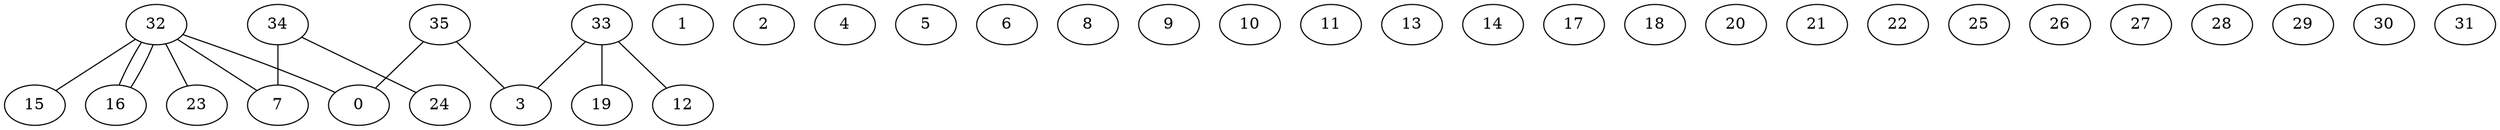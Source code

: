 graph G {
0;
1;
2;
3;
4;
5;
6;
7;
8;
9;
10;
11;
12;
13;
14;
15;
16;
17;
18;
19;
20;
21;
22;
23;
24;
25;
26;
27;
28;
29;
30;
31;
32;
33;
34;
35;
35--0 ;
35--3 ;
34--7 ;
34--24 ;
33--3 ;
33--19 ;
33--12 ;
32--7 ;
32--16 ;
32--23 ;
32--16 ;
32--15 ;
32--0 ;
}
